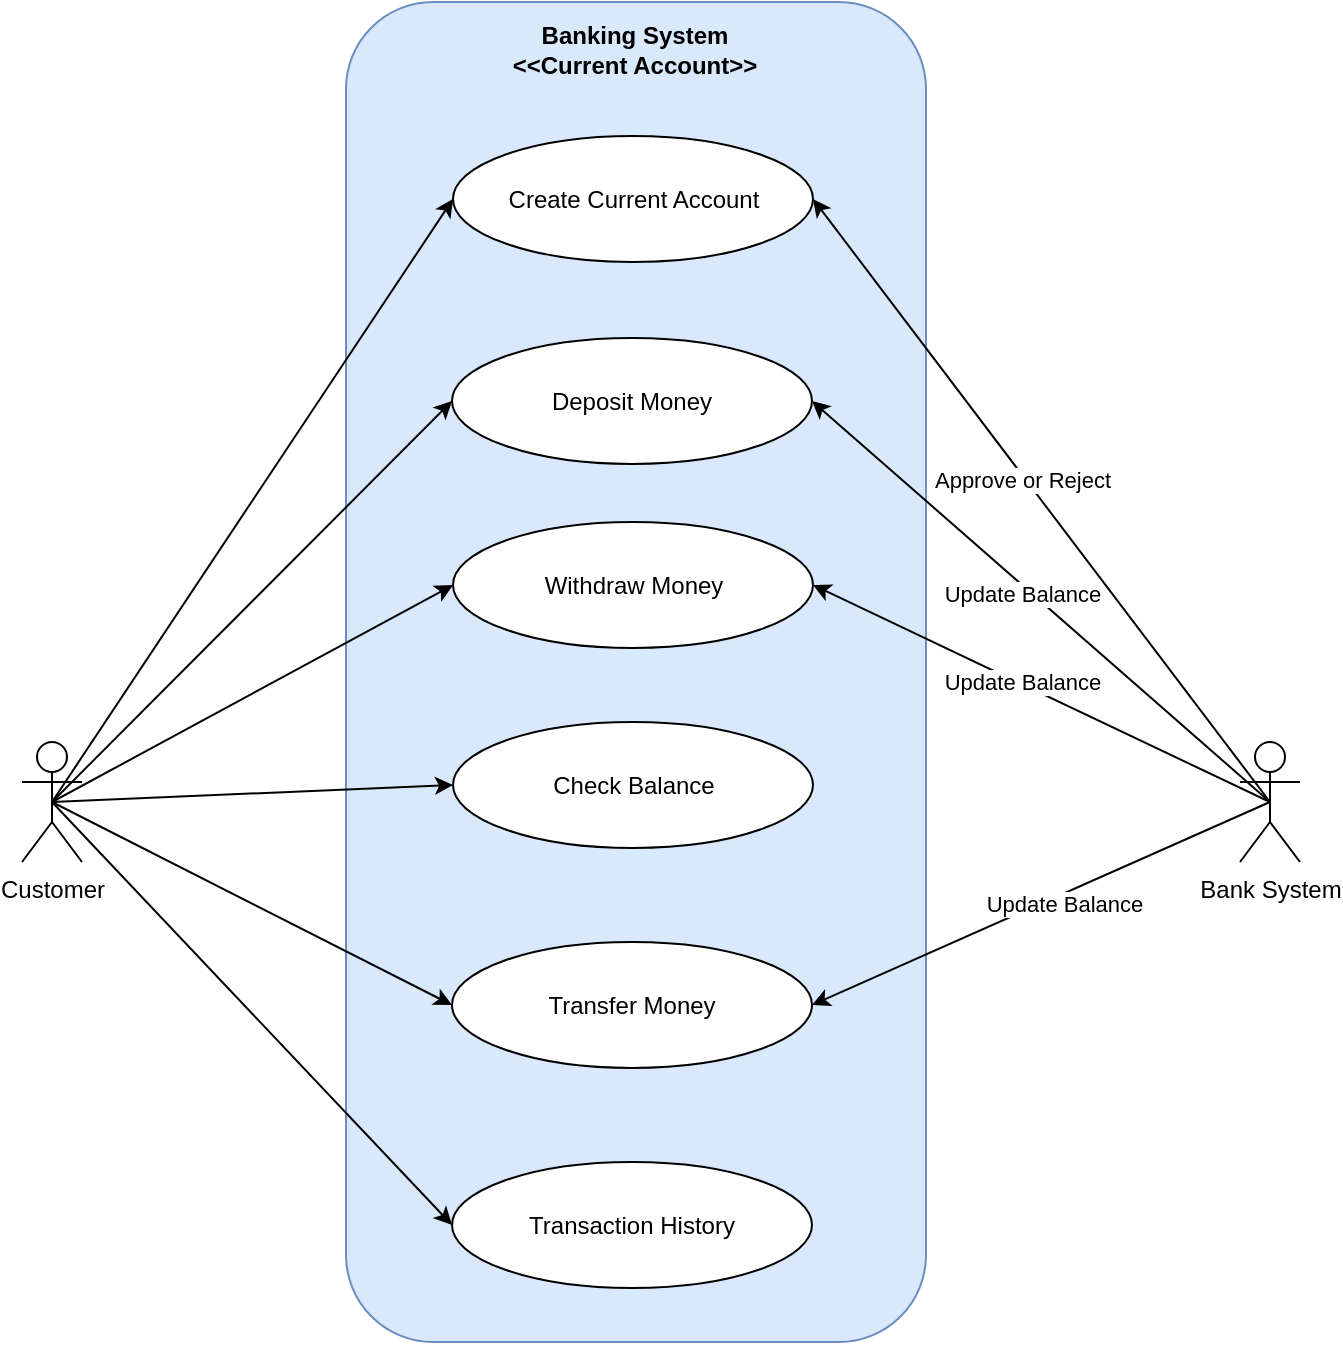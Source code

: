 <mxfile version="21.6.5" type="google">
  <diagram name="Page-1" id="5-WVrIj2jz09qIY-iLNd">
    <mxGraphModel grid="1" page="1" gridSize="10" guides="1" tooltips="1" connect="1" arrows="1" fold="1" pageScale="1" pageWidth="850" pageHeight="1100" math="0" shadow="0">
      <root>
        <mxCell id="0" />
        <mxCell id="1" parent="0" />
        <mxCell id="MhRvYloIjCxxoVUC3hv4-1" value="" style="rounded=1;whiteSpace=wrap;html=1;fillColor=#dae8fc;strokeColor=#6c8ebf;" vertex="1" parent="1">
          <mxGeometry x="282" y="110" width="290" height="670" as="geometry" />
        </mxCell>
        <mxCell id="MhRvYloIjCxxoVUC3hv4-2" value="&lt;b style=&quot;border-color: var(--border-color);&quot;&gt;Banking System&lt;br&gt;&amp;lt;&amp;lt;Current Account&amp;gt;&amp;gt;&lt;br&gt;&lt;/b&gt;" style="text;html=1;strokeColor=none;fillColor=none;align=center;verticalAlign=middle;whiteSpace=wrap;rounded=0;" vertex="1" parent="1">
          <mxGeometry x="354" y="118" width="145" height="32" as="geometry" />
        </mxCell>
        <mxCell id="MhRvYloIjCxxoVUC3hv4-3" value="Customer" style="shape=umlActor;verticalLabelPosition=bottom;verticalAlign=top;html=1;outlineConnect=0;" vertex="1" parent="1">
          <mxGeometry x="120" y="480" width="30" height="60" as="geometry" />
        </mxCell>
        <mxCell id="MhRvYloIjCxxoVUC3hv4-4" value="Create Current Account" style="ellipse;whiteSpace=wrap;html=1;" vertex="1" parent="1">
          <mxGeometry x="335.5" y="177" width="180" height="63" as="geometry" />
        </mxCell>
        <mxCell id="MhRvYloIjCxxoVUC3hv4-5" value="Deposit Money" style="ellipse;whiteSpace=wrap;html=1;" vertex="1" parent="1">
          <mxGeometry x="335" y="278" width="180" height="63" as="geometry" />
        </mxCell>
        <mxCell id="MhRvYloIjCxxoVUC3hv4-6" value="Withdraw Money" style="ellipse;whiteSpace=wrap;html=1;" vertex="1" parent="1">
          <mxGeometry x="335.5" y="370" width="180" height="63" as="geometry" />
        </mxCell>
        <mxCell id="MhRvYloIjCxxoVUC3hv4-7" value="Check Balance" style="ellipse;whiteSpace=wrap;html=1;" vertex="1" parent="1">
          <mxGeometry x="335.5" y="470" width="180" height="63" as="geometry" />
        </mxCell>
        <mxCell id="MhRvYloIjCxxoVUC3hv4-8" value="Transfer Money" style="ellipse;whiteSpace=wrap;html=1;" vertex="1" parent="1">
          <mxGeometry x="335" y="580" width="180" height="63" as="geometry" />
        </mxCell>
        <mxCell id="MhRvYloIjCxxoVUC3hv4-9" value="Transaction History" style="ellipse;whiteSpace=wrap;html=1;" vertex="1" parent="1">
          <mxGeometry x="335" y="690" width="180" height="63" as="geometry" />
        </mxCell>
        <mxCell id="MhRvYloIjCxxoVUC3hv4-11" value="" style="endArrow=classic;html=1;rounded=0;entryX=0;entryY=0.5;entryDx=0;entryDy=0;exitX=0.5;exitY=0.5;exitDx=0;exitDy=0;exitPerimeter=0;" edge="1" parent="1" source="MhRvYloIjCxxoVUC3hv4-3" target="MhRvYloIjCxxoVUC3hv4-4">
          <mxGeometry width="50" height="50" relative="1" as="geometry">
            <mxPoint x="270" y="290" as="sourcePoint" />
            <mxPoint x="320" y="240" as="targetPoint" />
          </mxGeometry>
        </mxCell>
        <mxCell id="MhRvYloIjCxxoVUC3hv4-12" value="" style="endArrow=classic;html=1;rounded=0;entryX=0;entryY=0.5;entryDx=0;entryDy=0;exitX=0.5;exitY=0.5;exitDx=0;exitDy=0;exitPerimeter=0;" edge="1" parent="1" source="MhRvYloIjCxxoVUC3hv4-3" target="MhRvYloIjCxxoVUC3hv4-5">
          <mxGeometry width="50" height="50" relative="1" as="geometry">
            <mxPoint x="145" y="526" as="sourcePoint" />
            <mxPoint x="346" y="255" as="targetPoint" />
          </mxGeometry>
        </mxCell>
        <mxCell id="MhRvYloIjCxxoVUC3hv4-13" value="" style="endArrow=classic;html=1;rounded=0;entryX=0;entryY=0.5;entryDx=0;entryDy=0;exitX=0.5;exitY=0.5;exitDx=0;exitDy=0;exitPerimeter=0;" edge="1" parent="1" source="MhRvYloIjCxxoVUC3hv4-3" target="MhRvYloIjCxxoVUC3hv4-6">
          <mxGeometry width="50" height="50" relative="1" as="geometry">
            <mxPoint x="145" y="520" as="sourcePoint" />
            <mxPoint x="345" y="320" as="targetPoint" />
          </mxGeometry>
        </mxCell>
        <mxCell id="MhRvYloIjCxxoVUC3hv4-14" value="" style="endArrow=classic;html=1;rounded=0;entryX=0;entryY=0.5;entryDx=0;entryDy=0;exitX=0.5;exitY=0.5;exitDx=0;exitDy=0;exitPerimeter=0;" edge="1" parent="1" source="MhRvYloIjCxxoVUC3hv4-3" target="MhRvYloIjCxxoVUC3hv4-7">
          <mxGeometry width="50" height="50" relative="1" as="geometry">
            <mxPoint x="155" y="530" as="sourcePoint" />
            <mxPoint x="355" y="330" as="targetPoint" />
          </mxGeometry>
        </mxCell>
        <mxCell id="MhRvYloIjCxxoVUC3hv4-15" value="" style="endArrow=classic;html=1;rounded=0;entryX=0;entryY=0.5;entryDx=0;entryDy=0;exitX=0.5;exitY=0.5;exitDx=0;exitDy=0;exitPerimeter=0;" edge="1" parent="1" source="MhRvYloIjCxxoVUC3hv4-3" target="MhRvYloIjCxxoVUC3hv4-8">
          <mxGeometry width="50" height="50" relative="1" as="geometry">
            <mxPoint x="165" y="540" as="sourcePoint" />
            <mxPoint x="365" y="340" as="targetPoint" />
          </mxGeometry>
        </mxCell>
        <mxCell id="MhRvYloIjCxxoVUC3hv4-16" value="" style="endArrow=classic;html=1;rounded=0;entryX=0;entryY=0.5;entryDx=0;entryDy=0;exitX=0.5;exitY=0.5;exitDx=0;exitDy=0;exitPerimeter=0;" edge="1" parent="1" source="MhRvYloIjCxxoVUC3hv4-3" target="MhRvYloIjCxxoVUC3hv4-9">
          <mxGeometry width="50" height="50" relative="1" as="geometry">
            <mxPoint x="175" y="550" as="sourcePoint" />
            <mxPoint x="375" y="350" as="targetPoint" />
          </mxGeometry>
        </mxCell>
        <mxCell id="MhRvYloIjCxxoVUC3hv4-18" value="Bank System" style="shape=umlActor;verticalLabelPosition=bottom;verticalAlign=top;html=1;outlineConnect=0;" vertex="1" parent="1">
          <mxGeometry x="729" y="480" width="30" height="60" as="geometry" />
        </mxCell>
        <mxCell id="MhRvYloIjCxxoVUC3hv4-19" value="" style="endArrow=classic;html=1;rounded=0;entryX=1;entryY=0.5;entryDx=0;entryDy=0;exitX=0.5;exitY=0.5;exitDx=0;exitDy=0;exitPerimeter=0;" edge="1" parent="1" source="MhRvYloIjCxxoVUC3hv4-18" target="MhRvYloIjCxxoVUC3hv4-5">
          <mxGeometry width="50" height="50" relative="1" as="geometry">
            <mxPoint x="590" y="398" as="sourcePoint" />
            <mxPoint x="791" y="390" as="targetPoint" />
          </mxGeometry>
        </mxCell>
        <mxCell id="MhRvYloIjCxxoVUC3hv4-20" value="" style="endArrow=classic;html=1;rounded=0;entryX=1;entryY=0.5;entryDx=0;entryDy=0;exitX=0.5;exitY=0.5;exitDx=0;exitDy=0;exitPerimeter=0;" edge="1" parent="1" source="MhRvYloIjCxxoVUC3hv4-18" target="MhRvYloIjCxxoVUC3hv4-6">
          <mxGeometry width="50" height="50" relative="1" as="geometry">
            <mxPoint x="715" y="570" as="sourcePoint" />
            <mxPoint x="525" y="370" as="targetPoint" />
          </mxGeometry>
        </mxCell>
        <mxCell id="MhRvYloIjCxxoVUC3hv4-21" value="Update Balance" style="edgeLabel;html=1;align=center;verticalAlign=middle;resizable=0;points=[];" connectable="0" vertex="1" parent="MhRvYloIjCxxoVUC3hv4-20">
          <mxGeometry x="-0.3" y="2" relative="1" as="geometry">
            <mxPoint x="-43" y="-24" as="offset" />
          </mxGeometry>
        </mxCell>
        <mxCell id="MhRvYloIjCxxoVUC3hv4-22" value="" style="endArrow=classic;html=1;rounded=0;entryX=1;entryY=0.5;entryDx=0;entryDy=0;exitX=0.5;exitY=0.5;exitDx=0;exitDy=0;exitPerimeter=0;" edge="1" parent="1" source="MhRvYloIjCxxoVUC3hv4-18" target="MhRvYloIjCxxoVUC3hv4-8">
          <mxGeometry width="50" height="50" relative="1" as="geometry">
            <mxPoint x="725" y="630" as="sourcePoint" />
            <mxPoint x="535" y="430" as="targetPoint" />
          </mxGeometry>
        </mxCell>
        <mxCell id="MhRvYloIjCxxoVUC3hv4-23" value="Update Balance" style="edgeLabel;html=1;align=center;verticalAlign=middle;resizable=0;points=[];" connectable="0" vertex="1" parent="MhRvYloIjCxxoVUC3hv4-22">
          <mxGeometry x="-0.3" y="2" relative="1" as="geometry">
            <mxPoint x="-24" y="13" as="offset" />
          </mxGeometry>
        </mxCell>
        <mxCell id="MhRvYloIjCxxoVUC3hv4-24" value="" style="endArrow=classic;html=1;rounded=0;entryX=1;entryY=0.5;entryDx=0;entryDy=0;exitX=0.5;exitY=0.5;exitDx=0;exitDy=0;exitPerimeter=0;" edge="1" parent="1" source="MhRvYloIjCxxoVUC3hv4-18" target="MhRvYloIjCxxoVUC3hv4-4">
          <mxGeometry width="50" height="50" relative="1" as="geometry">
            <mxPoint x="729" y="420" as="sourcePoint" />
            <mxPoint x="539" y="220" as="targetPoint" />
          </mxGeometry>
        </mxCell>
        <mxCell id="MhRvYloIjCxxoVUC3hv4-25" value="Update Balance" style="edgeLabel;html=1;align=center;verticalAlign=middle;resizable=0;points=[];" connectable="0" vertex="1" parent="MhRvYloIjCxxoVUC3hv4-24">
          <mxGeometry x="-0.3" y="2" relative="1" as="geometry">
            <mxPoint x="-43" as="offset" />
          </mxGeometry>
        </mxCell>
        <mxCell id="MhRvYloIjCxxoVUC3hv4-26" value="Approve or Reject" style="edgeLabel;html=1;align=center;verticalAlign=middle;resizable=0;points=[];" connectable="0" vertex="1" parent="MhRvYloIjCxxoVUC3hv4-24">
          <mxGeometry x="0.077" y="2" relative="1" as="geometry">
            <mxPoint as="offset" />
          </mxGeometry>
        </mxCell>
      </root>
    </mxGraphModel>
  </diagram>
</mxfile>
